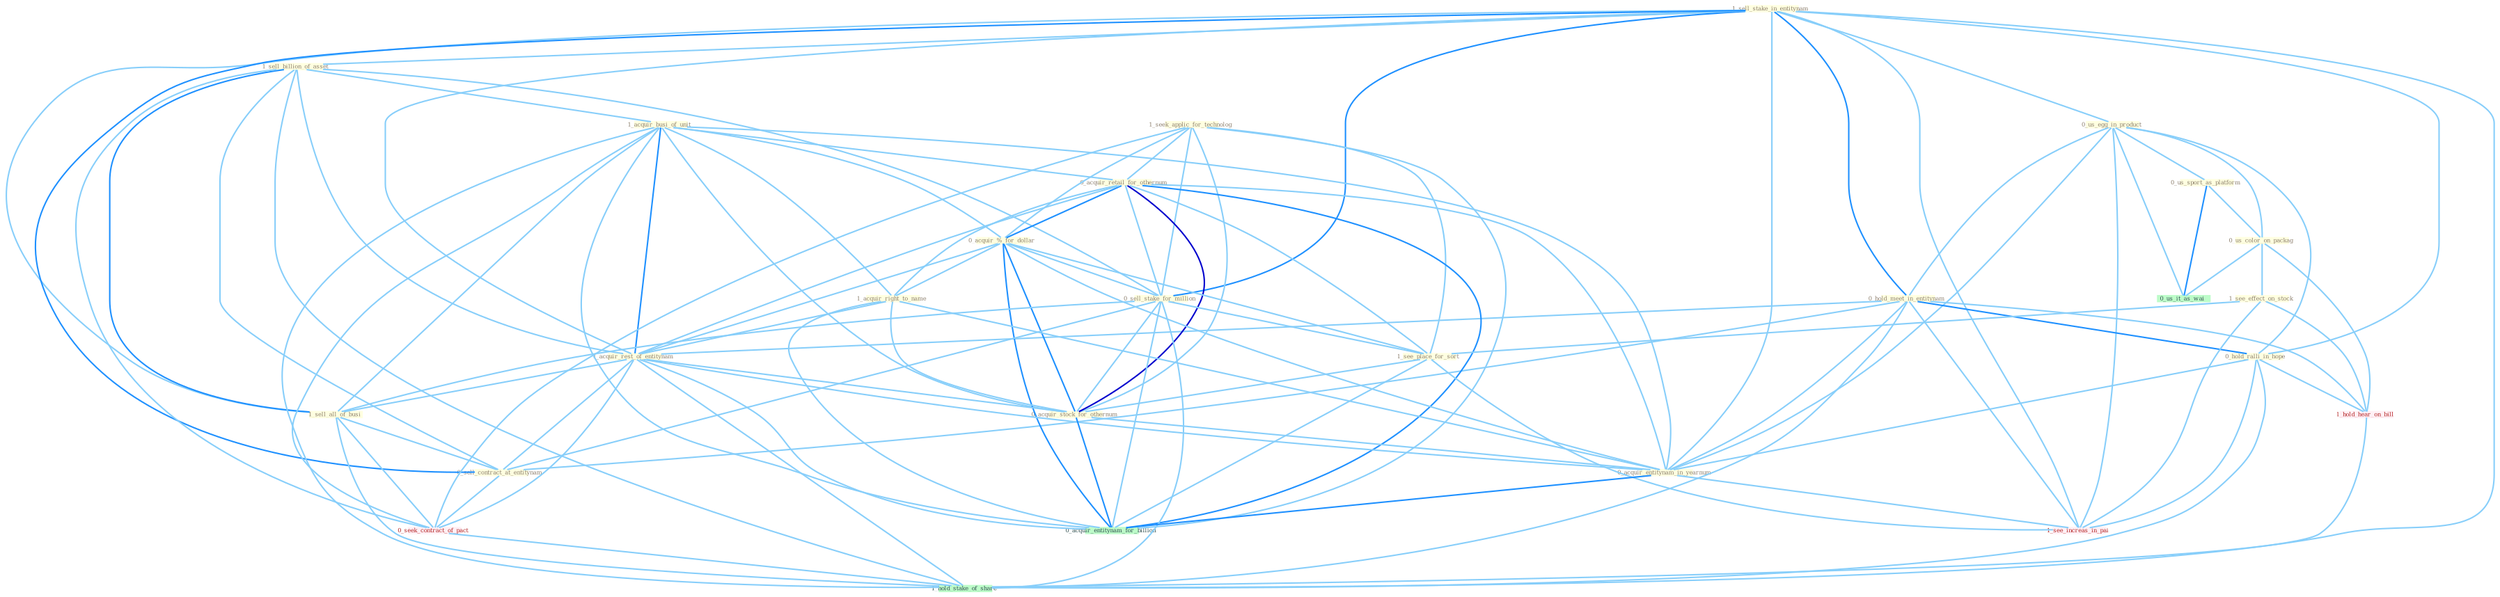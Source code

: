 Graph G{ 
    node
    [shape=polygon,style=filled,width=.5,height=.06,color="#BDFCC9",fixedsize=true,fontsize=4,
    fontcolor="#2f4f4f"];
    {node
    [color="#ffffe0", fontcolor="#8b7d6b"] "1_sell_stake_in_entitynam " "0_us_egg_in_product " "1_sell_billion_of_asset " "1_acquir_busi_of_unit " "0_us_sport_as_platform " "1_seek_applic_for_technolog " "0_us_color_on_packag " "0_hold_meet_in_entitynam " "0_acquir_retail_for_othernum " "0_acquir_%_for_dollar " "0_sell_stake_for_million " "1_see_effect_on_stock " "1_acquir_right_to_name " "1_acquir_rest_of_entitynam " "0_hold_ralli_in_hope " "1_see_place_for_sort " "1_sell_all_of_busi " "0_acquir_stock_for_othernum " "0_acquir_entitynam_in_yearnum " "0_sell_contract_at_entitynam "}
{node [color="#fff0f5", fontcolor="#b22222"] "0_seek_contract_of_pact " "1_see_increas_in_pai " "1_hold_hear_on_bill "}
edge [color="#B0E2FF"];

	"1_sell_stake_in_entitynam " -- "0_us_egg_in_product " [w="1", color="#87cefa" ];
	"1_sell_stake_in_entitynam " -- "1_sell_billion_of_asset " [w="1", color="#87cefa" ];
	"1_sell_stake_in_entitynam " -- "0_hold_meet_in_entitynam " [w="2", color="#1e90ff" , len=0.8];
	"1_sell_stake_in_entitynam " -- "0_sell_stake_for_million " [w="2", color="#1e90ff" , len=0.8];
	"1_sell_stake_in_entitynam " -- "1_acquir_rest_of_entitynam " [w="1", color="#87cefa" ];
	"1_sell_stake_in_entitynam " -- "0_hold_ralli_in_hope " [w="1", color="#87cefa" ];
	"1_sell_stake_in_entitynam " -- "1_sell_all_of_busi " [w="1", color="#87cefa" ];
	"1_sell_stake_in_entitynam " -- "0_acquir_entitynam_in_yearnum " [w="1", color="#87cefa" ];
	"1_sell_stake_in_entitynam " -- "0_sell_contract_at_entitynam " [w="2", color="#1e90ff" , len=0.8];
	"1_sell_stake_in_entitynam " -- "1_see_increas_in_pai " [w="1", color="#87cefa" ];
	"1_sell_stake_in_entitynam " -- "1_hold_stake_of_share " [w="1", color="#87cefa" ];
	"0_us_egg_in_product " -- "0_us_sport_as_platform " [w="1", color="#87cefa" ];
	"0_us_egg_in_product " -- "0_us_color_on_packag " [w="1", color="#87cefa" ];
	"0_us_egg_in_product " -- "0_hold_meet_in_entitynam " [w="1", color="#87cefa" ];
	"0_us_egg_in_product " -- "0_hold_ralli_in_hope " [w="1", color="#87cefa" ];
	"0_us_egg_in_product " -- "0_acquir_entitynam_in_yearnum " [w="1", color="#87cefa" ];
	"0_us_egg_in_product " -- "0_us_it_as_wai " [w="1", color="#87cefa" ];
	"0_us_egg_in_product " -- "1_see_increas_in_pai " [w="1", color="#87cefa" ];
	"1_sell_billion_of_asset " -- "1_acquir_busi_of_unit " [w="1", color="#87cefa" ];
	"1_sell_billion_of_asset " -- "0_sell_stake_for_million " [w="1", color="#87cefa" ];
	"1_sell_billion_of_asset " -- "1_acquir_rest_of_entitynam " [w="1", color="#87cefa" ];
	"1_sell_billion_of_asset " -- "1_sell_all_of_busi " [w="2", color="#1e90ff" , len=0.8];
	"1_sell_billion_of_asset " -- "0_sell_contract_at_entitynam " [w="1", color="#87cefa" ];
	"1_sell_billion_of_asset " -- "0_seek_contract_of_pact " [w="1", color="#87cefa" ];
	"1_sell_billion_of_asset " -- "1_hold_stake_of_share " [w="1", color="#87cefa" ];
	"1_acquir_busi_of_unit " -- "0_acquir_retail_for_othernum " [w="1", color="#87cefa" ];
	"1_acquir_busi_of_unit " -- "0_acquir_%_for_dollar " [w="1", color="#87cefa" ];
	"1_acquir_busi_of_unit " -- "1_acquir_right_to_name " [w="1", color="#87cefa" ];
	"1_acquir_busi_of_unit " -- "1_acquir_rest_of_entitynam " [w="2", color="#1e90ff" , len=0.8];
	"1_acquir_busi_of_unit " -- "1_sell_all_of_busi " [w="1", color="#87cefa" ];
	"1_acquir_busi_of_unit " -- "0_acquir_stock_for_othernum " [w="1", color="#87cefa" ];
	"1_acquir_busi_of_unit " -- "0_acquir_entitynam_in_yearnum " [w="1", color="#87cefa" ];
	"1_acquir_busi_of_unit " -- "0_seek_contract_of_pact " [w="1", color="#87cefa" ];
	"1_acquir_busi_of_unit " -- "0_acquir_entitynam_for_billion " [w="1", color="#87cefa" ];
	"1_acquir_busi_of_unit " -- "1_hold_stake_of_share " [w="1", color="#87cefa" ];
	"0_us_sport_as_platform " -- "0_us_color_on_packag " [w="1", color="#87cefa" ];
	"0_us_sport_as_platform " -- "0_us_it_as_wai " [w="2", color="#1e90ff" , len=0.8];
	"1_seek_applic_for_technolog " -- "0_acquir_retail_for_othernum " [w="1", color="#87cefa" ];
	"1_seek_applic_for_technolog " -- "0_acquir_%_for_dollar " [w="1", color="#87cefa" ];
	"1_seek_applic_for_technolog " -- "0_sell_stake_for_million " [w="1", color="#87cefa" ];
	"1_seek_applic_for_technolog " -- "1_see_place_for_sort " [w="1", color="#87cefa" ];
	"1_seek_applic_for_technolog " -- "0_acquir_stock_for_othernum " [w="1", color="#87cefa" ];
	"1_seek_applic_for_technolog " -- "0_seek_contract_of_pact " [w="1", color="#87cefa" ];
	"1_seek_applic_for_technolog " -- "0_acquir_entitynam_for_billion " [w="1", color="#87cefa" ];
	"0_us_color_on_packag " -- "1_see_effect_on_stock " [w="1", color="#87cefa" ];
	"0_us_color_on_packag " -- "0_us_it_as_wai " [w="1", color="#87cefa" ];
	"0_us_color_on_packag " -- "1_hold_hear_on_bill " [w="1", color="#87cefa" ];
	"0_hold_meet_in_entitynam " -- "1_acquir_rest_of_entitynam " [w="1", color="#87cefa" ];
	"0_hold_meet_in_entitynam " -- "0_hold_ralli_in_hope " [w="2", color="#1e90ff" , len=0.8];
	"0_hold_meet_in_entitynam " -- "0_acquir_entitynam_in_yearnum " [w="1", color="#87cefa" ];
	"0_hold_meet_in_entitynam " -- "0_sell_contract_at_entitynam " [w="1", color="#87cefa" ];
	"0_hold_meet_in_entitynam " -- "1_see_increas_in_pai " [w="1", color="#87cefa" ];
	"0_hold_meet_in_entitynam " -- "1_hold_hear_on_bill " [w="1", color="#87cefa" ];
	"0_hold_meet_in_entitynam " -- "1_hold_stake_of_share " [w="1", color="#87cefa" ];
	"0_acquir_retail_for_othernum " -- "0_acquir_%_for_dollar " [w="2", color="#1e90ff" , len=0.8];
	"0_acquir_retail_for_othernum " -- "0_sell_stake_for_million " [w="1", color="#87cefa" ];
	"0_acquir_retail_for_othernum " -- "1_acquir_right_to_name " [w="1", color="#87cefa" ];
	"0_acquir_retail_for_othernum " -- "1_acquir_rest_of_entitynam " [w="1", color="#87cefa" ];
	"0_acquir_retail_for_othernum " -- "1_see_place_for_sort " [w="1", color="#87cefa" ];
	"0_acquir_retail_for_othernum " -- "0_acquir_stock_for_othernum " [w="3", color="#0000cd" , len=0.6];
	"0_acquir_retail_for_othernum " -- "0_acquir_entitynam_in_yearnum " [w="1", color="#87cefa" ];
	"0_acquir_retail_for_othernum " -- "0_acquir_entitynam_for_billion " [w="2", color="#1e90ff" , len=0.8];
	"0_acquir_%_for_dollar " -- "0_sell_stake_for_million " [w="1", color="#87cefa" ];
	"0_acquir_%_for_dollar " -- "1_acquir_right_to_name " [w="1", color="#87cefa" ];
	"0_acquir_%_for_dollar " -- "1_acquir_rest_of_entitynam " [w="1", color="#87cefa" ];
	"0_acquir_%_for_dollar " -- "1_see_place_for_sort " [w="1", color="#87cefa" ];
	"0_acquir_%_for_dollar " -- "0_acquir_stock_for_othernum " [w="2", color="#1e90ff" , len=0.8];
	"0_acquir_%_for_dollar " -- "0_acquir_entitynam_in_yearnum " [w="1", color="#87cefa" ];
	"0_acquir_%_for_dollar " -- "0_acquir_entitynam_for_billion " [w="2", color="#1e90ff" , len=0.8];
	"0_sell_stake_for_million " -- "1_see_place_for_sort " [w="1", color="#87cefa" ];
	"0_sell_stake_for_million " -- "1_sell_all_of_busi " [w="1", color="#87cefa" ];
	"0_sell_stake_for_million " -- "0_acquir_stock_for_othernum " [w="1", color="#87cefa" ];
	"0_sell_stake_for_million " -- "0_sell_contract_at_entitynam " [w="1", color="#87cefa" ];
	"0_sell_stake_for_million " -- "0_acquir_entitynam_for_billion " [w="1", color="#87cefa" ];
	"0_sell_stake_for_million " -- "1_hold_stake_of_share " [w="1", color="#87cefa" ];
	"1_see_effect_on_stock " -- "1_see_place_for_sort " [w="1", color="#87cefa" ];
	"1_see_effect_on_stock " -- "1_see_increas_in_pai " [w="1", color="#87cefa" ];
	"1_see_effect_on_stock " -- "1_hold_hear_on_bill " [w="1", color="#87cefa" ];
	"1_acquir_right_to_name " -- "1_acquir_rest_of_entitynam " [w="1", color="#87cefa" ];
	"1_acquir_right_to_name " -- "0_acquir_stock_for_othernum " [w="1", color="#87cefa" ];
	"1_acquir_right_to_name " -- "0_acquir_entitynam_in_yearnum " [w="1", color="#87cefa" ];
	"1_acquir_right_to_name " -- "0_acquir_entitynam_for_billion " [w="1", color="#87cefa" ];
	"1_acquir_rest_of_entitynam " -- "1_sell_all_of_busi " [w="1", color="#87cefa" ];
	"1_acquir_rest_of_entitynam " -- "0_acquir_stock_for_othernum " [w="1", color="#87cefa" ];
	"1_acquir_rest_of_entitynam " -- "0_acquir_entitynam_in_yearnum " [w="1", color="#87cefa" ];
	"1_acquir_rest_of_entitynam " -- "0_sell_contract_at_entitynam " [w="1", color="#87cefa" ];
	"1_acquir_rest_of_entitynam " -- "0_seek_contract_of_pact " [w="1", color="#87cefa" ];
	"1_acquir_rest_of_entitynam " -- "0_acquir_entitynam_for_billion " [w="1", color="#87cefa" ];
	"1_acquir_rest_of_entitynam " -- "1_hold_stake_of_share " [w="1", color="#87cefa" ];
	"0_hold_ralli_in_hope " -- "0_acquir_entitynam_in_yearnum " [w="1", color="#87cefa" ];
	"0_hold_ralli_in_hope " -- "1_see_increas_in_pai " [w="1", color="#87cefa" ];
	"0_hold_ralli_in_hope " -- "1_hold_hear_on_bill " [w="1", color="#87cefa" ];
	"0_hold_ralli_in_hope " -- "1_hold_stake_of_share " [w="1", color="#87cefa" ];
	"1_see_place_for_sort " -- "0_acquir_stock_for_othernum " [w="1", color="#87cefa" ];
	"1_see_place_for_sort " -- "0_acquir_entitynam_for_billion " [w="1", color="#87cefa" ];
	"1_see_place_for_sort " -- "1_see_increas_in_pai " [w="1", color="#87cefa" ];
	"1_sell_all_of_busi " -- "0_sell_contract_at_entitynam " [w="1", color="#87cefa" ];
	"1_sell_all_of_busi " -- "0_seek_contract_of_pact " [w="1", color="#87cefa" ];
	"1_sell_all_of_busi " -- "1_hold_stake_of_share " [w="1", color="#87cefa" ];
	"0_acquir_stock_for_othernum " -- "0_acquir_entitynam_in_yearnum " [w="1", color="#87cefa" ];
	"0_acquir_stock_for_othernum " -- "0_acquir_entitynam_for_billion " [w="2", color="#1e90ff" , len=0.8];
	"0_acquir_entitynam_in_yearnum " -- "0_acquir_entitynam_for_billion " [w="2", color="#1e90ff" , len=0.8];
	"0_acquir_entitynam_in_yearnum " -- "1_see_increas_in_pai " [w="1", color="#87cefa" ];
	"0_sell_contract_at_entitynam " -- "0_seek_contract_of_pact " [w="1", color="#87cefa" ];
	"0_seek_contract_of_pact " -- "1_hold_stake_of_share " [w="1", color="#87cefa" ];
	"1_hold_hear_on_bill " -- "1_hold_stake_of_share " [w="1", color="#87cefa" ];
}